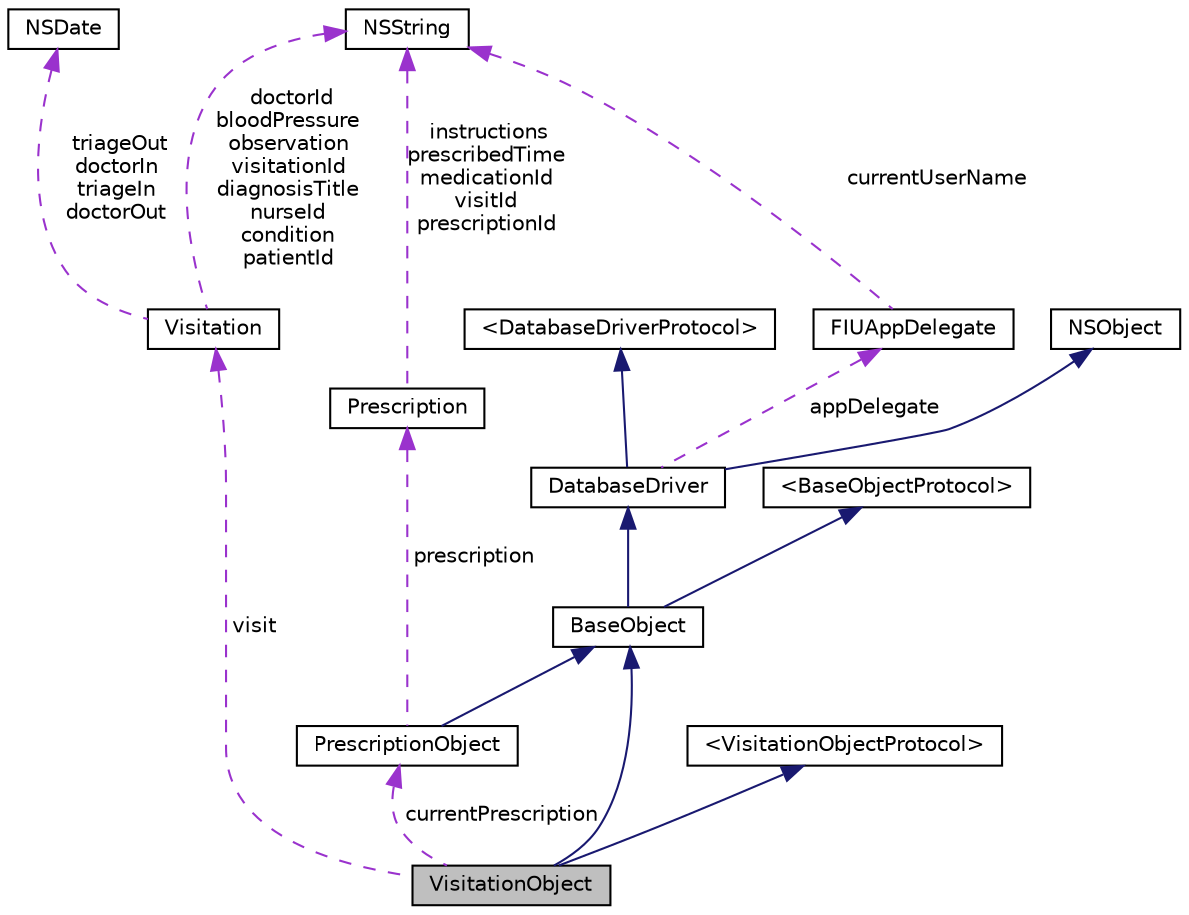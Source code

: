 digraph G
{
  edge [fontname="Helvetica",fontsize="10",labelfontname="Helvetica",labelfontsize="10"];
  node [fontname="Helvetica",fontsize="10",shape=record];
  Node1 [label="VisitationObject",height=0.2,width=0.4,color="black", fillcolor="grey75", style="filled" fontcolor="black"];
  Node2 -> Node1 [dir="back",color="midnightblue",fontsize="10",style="solid",fontname="Helvetica"];
  Node2 [label="BaseObject",height=0.2,width=0.4,color="black", fillcolor="white", style="filled",URL="$interface_base_object.html"];
  Node3 -> Node2 [dir="back",color="midnightblue",fontsize="10",style="solid",fontname="Helvetica"];
  Node3 [label="DatabaseDriver",height=0.2,width=0.4,color="black", fillcolor="white", style="filled",URL="$interface_database_driver.html"];
  Node4 -> Node3 [dir="back",color="midnightblue",fontsize="10",style="solid",fontname="Helvetica"];
  Node4 [label="NSObject",height=0.2,width=0.4,color="black", fillcolor="white", style="filled",URL="$class_n_s_object.html"];
  Node5 -> Node3 [dir="back",color="midnightblue",fontsize="10",style="solid",fontname="Helvetica"];
  Node5 [label="\<DatabaseDriverProtocol\>",height=0.2,width=0.4,color="black", fillcolor="white", style="filled",URL="$protocol_database_driver_protocol-p.html"];
  Node6 -> Node3 [dir="back",color="darkorchid3",fontsize="10",style="dashed",label=" appDelegate" ,fontname="Helvetica"];
  Node6 [label="FIUAppDelegate",height=0.2,width=0.4,color="black", fillcolor="white", style="filled",URL="$interface_f_i_u_app_delegate.html"];
  Node7 -> Node6 [dir="back",color="darkorchid3",fontsize="10",style="dashed",label=" currentUserName" ,fontname="Helvetica"];
  Node7 [label="NSString",height=0.2,width=0.4,color="black", fillcolor="white", style="filled",URL="$class_n_s_string.html"];
  Node8 -> Node2 [dir="back",color="midnightblue",fontsize="10",style="solid",fontname="Helvetica"];
  Node8 [label="\<BaseObjectProtocol\>",height=0.2,width=0.4,color="black", fillcolor="white", style="filled",URL="$protocol_base_object_protocol-p.html"];
  Node9 -> Node1 [dir="back",color="midnightblue",fontsize="10",style="solid",fontname="Helvetica"];
  Node9 [label="\<VisitationObjectProtocol\>",height=0.2,width=0.4,color="black", fillcolor="white", style="filled",URL="$protocol_visitation_object_protocol-p.html"];
  Node10 -> Node1 [dir="back",color="darkorchid3",fontsize="10",style="dashed",label=" currentPrescription" ,fontname="Helvetica"];
  Node10 [label="PrescriptionObject",height=0.2,width=0.4,color="black", fillcolor="white", style="filled",URL="$interface_prescription_object.html"];
  Node2 -> Node10 [dir="back",color="midnightblue",fontsize="10",style="solid",fontname="Helvetica"];
  Node11 -> Node10 [dir="back",color="darkorchid3",fontsize="10",style="dashed",label=" prescription" ,fontname="Helvetica"];
  Node11 [label="Prescription",height=0.2,width=0.4,color="black", fillcolor="white", style="filled",URL="$interface_prescription.html"];
  Node7 -> Node11 [dir="back",color="darkorchid3",fontsize="10",style="dashed",label=" instructions\nprescribedTime\nmedicationId\nvisitId\nprescriptionId" ,fontname="Helvetica"];
  Node12 -> Node1 [dir="back",color="darkorchid3",fontsize="10",style="dashed",label=" visit" ,fontname="Helvetica"];
  Node12 [label="Visitation",height=0.2,width=0.4,color="black", fillcolor="white", style="filled",URL="$interface_visitation.html"];
  Node13 -> Node12 [dir="back",color="darkorchid3",fontsize="10",style="dashed",label=" triageOut\ndoctorIn\ntriageIn\ndoctorOut" ,fontname="Helvetica"];
  Node13 [label="NSDate",height=0.2,width=0.4,color="black", fillcolor="white", style="filled",URL="$class_n_s_date.html"];
  Node7 -> Node12 [dir="back",color="darkorchid3",fontsize="10",style="dashed",label=" doctorId\nbloodPressure\nobservation\nvisitationId\ndiagnosisTitle\nnurseId\ncondition\npatientId" ,fontname="Helvetica"];
}
